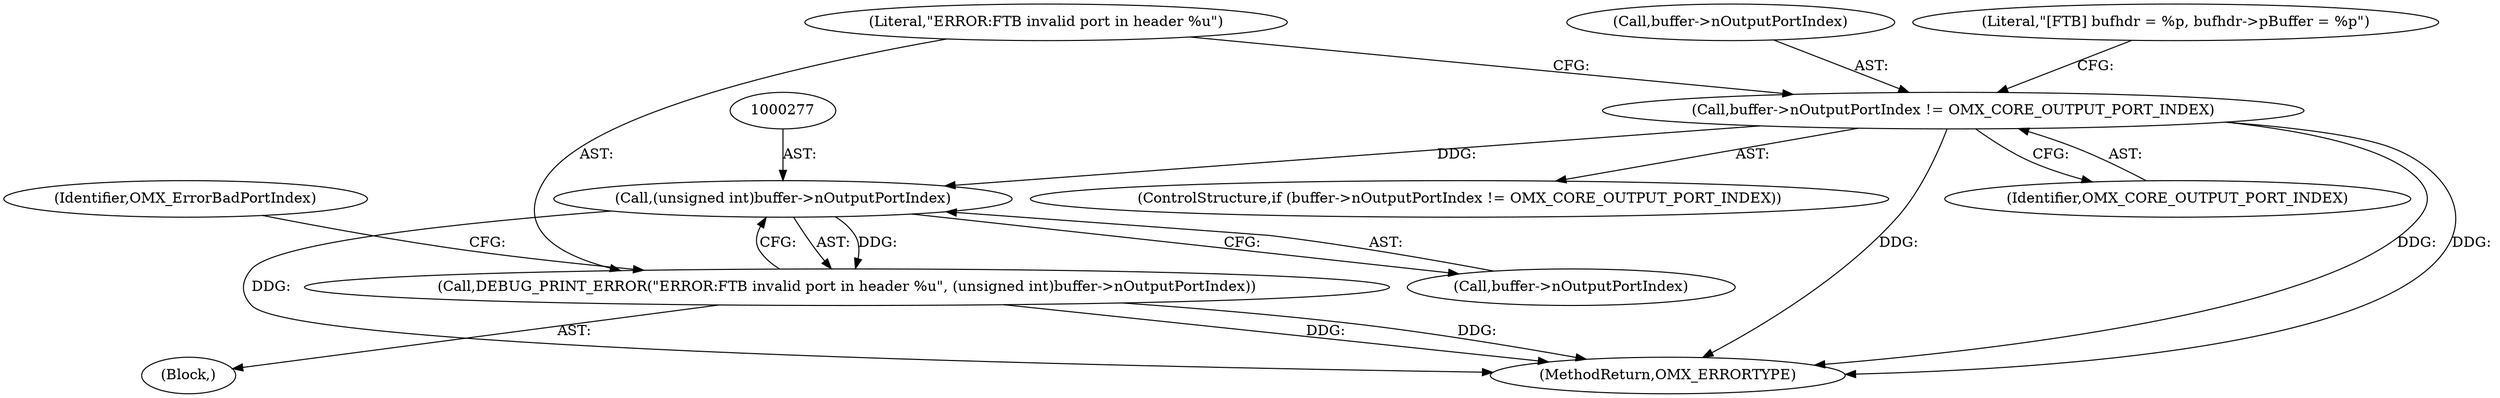 digraph "0_Android_5b82f4f90c3d531313714df4b936f92fb0ff15cf_1@pointer" {
"1000276" [label="(Call,(unsigned int)buffer->nOutputPortIndex)"];
"1000268" [label="(Call,buffer->nOutputPortIndex != OMX_CORE_OUTPUT_PORT_INDEX)"];
"1000274" [label="(Call,DEBUG_PRINT_ERROR(\"ERROR:FTB invalid port in header %u\", (unsigned int)buffer->nOutputPortIndex))"];
"1000284" [label="(Literal,\"[FTB] bufhdr = %p, bufhdr->pBuffer = %p\")"];
"1000299" [label="(MethodReturn,OMX_ERRORTYPE)"];
"1000268" [label="(Call,buffer->nOutputPortIndex != OMX_CORE_OUTPUT_PORT_INDEX)"];
"1000282" [label="(Identifier,OMX_ErrorBadPortIndex)"];
"1000267" [label="(ControlStructure,if (buffer->nOutputPortIndex != OMX_CORE_OUTPUT_PORT_INDEX))"];
"1000269" [label="(Call,buffer->nOutputPortIndex)"];
"1000273" [label="(Block,)"];
"1000276" [label="(Call,(unsigned int)buffer->nOutputPortIndex)"];
"1000274" [label="(Call,DEBUG_PRINT_ERROR(\"ERROR:FTB invalid port in header %u\", (unsigned int)buffer->nOutputPortIndex))"];
"1000272" [label="(Identifier,OMX_CORE_OUTPUT_PORT_INDEX)"];
"1000275" [label="(Literal,\"ERROR:FTB invalid port in header %u\")"];
"1000278" [label="(Call,buffer->nOutputPortIndex)"];
"1000276" -> "1000274"  [label="AST: "];
"1000276" -> "1000278"  [label="CFG: "];
"1000277" -> "1000276"  [label="AST: "];
"1000278" -> "1000276"  [label="AST: "];
"1000274" -> "1000276"  [label="CFG: "];
"1000276" -> "1000299"  [label="DDG: "];
"1000276" -> "1000274"  [label="DDG: "];
"1000268" -> "1000276"  [label="DDG: "];
"1000268" -> "1000267"  [label="AST: "];
"1000268" -> "1000272"  [label="CFG: "];
"1000269" -> "1000268"  [label="AST: "];
"1000272" -> "1000268"  [label="AST: "];
"1000275" -> "1000268"  [label="CFG: "];
"1000284" -> "1000268"  [label="CFG: "];
"1000268" -> "1000299"  [label="DDG: "];
"1000268" -> "1000299"  [label="DDG: "];
"1000268" -> "1000299"  [label="DDG: "];
"1000274" -> "1000273"  [label="AST: "];
"1000275" -> "1000274"  [label="AST: "];
"1000282" -> "1000274"  [label="CFG: "];
"1000274" -> "1000299"  [label="DDG: "];
"1000274" -> "1000299"  [label="DDG: "];
}
